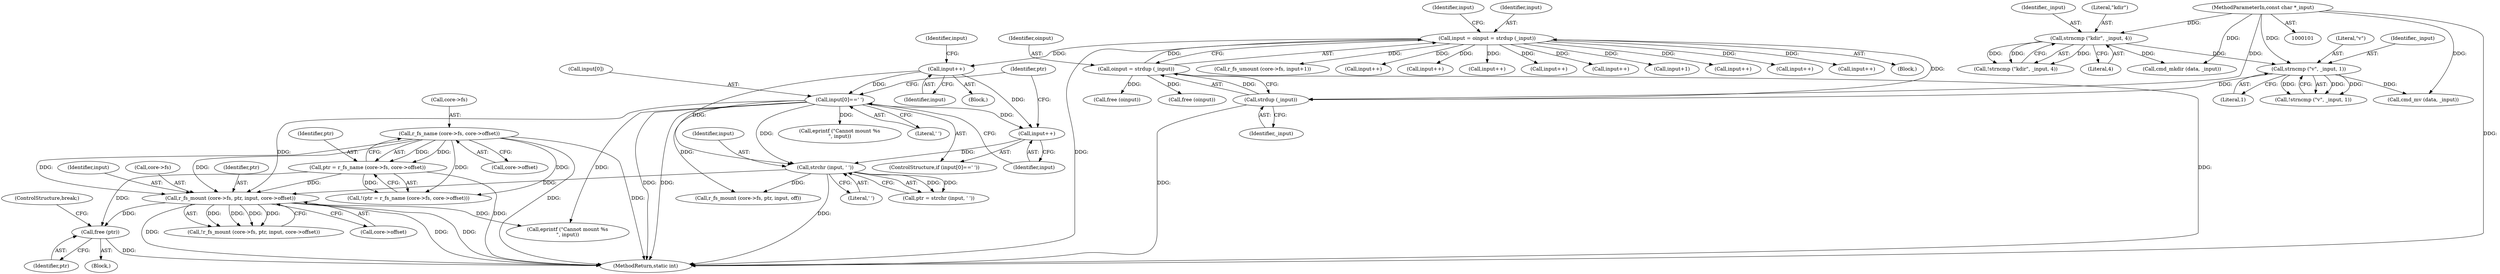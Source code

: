 digraph "0_radare2_65000a7fd9eea62359e6d6714f17b94a99a82edd@API" {
"1000245" [label="(Call,free (ptr))"];
"1000233" [label="(Call,r_fs_mount (core->fs, ptr, input, core->offset))"];
"1000221" [label="(Call,r_fs_name (core->fs, core->offset))"];
"1000219" [label="(Call,ptr = r_fs_name (core->fs, core->offset))"];
"1000170" [label="(Call,strchr (input, ' '))"];
"1000158" [label="(Call,input++)"];
"1000147" [label="(Call,input = oinput = strdup (_input))"];
"1000149" [label="(Call,oinput = strdup (_input))"];
"1000151" [label="(Call,strdup (_input))"];
"1000138" [label="(Call,strncmp (\"v\", _input, 1))"];
"1000127" [label="(Call,strncmp (\"kdir\", _input, 4))"];
"1000103" [label="(MethodParameterIn,const char *_input)"];
"1000166" [label="(Call,input++)"];
"1000161" [label="(Call,input[0]==' ')"];
"1000249" [label="(Call,r_fs_umount (core->fs, input+1))"];
"1000130" [label="(Literal,4)"];
"1000580" [label="(Call,input++)"];
"1000247" [label="(ControlStructure,break;)"];
"1000220" [label="(Identifier,ptr)"];
"1000539" [label="(Call,input++)"];
"1000219" [label="(Call,ptr = r_fs_name (core->fs, core->offset))"];
"1000454" [label="(Call,input++)"];
"1000138" [label="(Call,strncmp (\"v\", _input, 1))"];
"1000170" [label="(Call,strchr (input, ' '))"];
"1000672" [label="(MethodReturn,static int)"];
"1000163" [label="(Identifier,input)"];
"1000221" [label="(Call,r_fs_name (core->fs, core->offset))"];
"1000151" [label="(Call,strdup (_input))"];
"1000237" [label="(Identifier,ptr)"];
"1000242" [label="(Call,eprintf (\"Cannot mount %s\n\", input))"];
"1000232" [label="(Call,!r_fs_mount (core->fs, ptr, input, core->offset))"];
"1000303" [label="(Call,input++)"];
"1000340" [label="(Call,input++)"];
"1000167" [label="(Identifier,input)"];
"1000144" [label="(Call,cmd_mv (data, _input))"];
"1000166" [label="(Call,input++)"];
"1000225" [label="(Call,core->offset)"];
"1000127" [label="(Call,strncmp (\"kdir\", _input, 4))"];
"1000212" [label="(Call,eprintf (\"Cannot mount %s\n\", input))"];
"1000205" [label="(Call,r_fs_mount (core->fs, ptr, input, off))"];
"1000253" [label="(Call,input+1)"];
"1000133" [label="(Call,cmd_mkdir (data, _input))"];
"1000141" [label="(Literal,1)"];
"1000668" [label="(Call,free (oinput))"];
"1000407" [label="(Call,input++)"];
"1000528" [label="(Call,input++)"];
"1000639" [label="(Call,input++)"];
"1000129" [label="(Identifier,_input)"];
"1000147" [label="(Call,input = oinput = strdup (_input))"];
"1000137" [label="(Call,!strncmp (\"v\", _input, 1))"];
"1000168" [label="(Call,ptr = strchr (input, ' '))"];
"1000156" [label="(Block,)"];
"1000150" [label="(Identifier,oinput)"];
"1000152" [label="(Identifier,_input)"];
"1000635" [label="(Call,free (oinput))"];
"1000216" [label="(Block,)"];
"1000159" [label="(Identifier,input)"];
"1000128" [label="(Literal,\"kdir\")"];
"1000246" [label="(Identifier,ptr)"];
"1000149" [label="(Call,oinput = strdup (_input))"];
"1000238" [label="(Identifier,input)"];
"1000165" [label="(Literal,' ')"];
"1000222" [label="(Call,core->fs)"];
"1000239" [label="(Call,core->offset)"];
"1000161" [label="(Call,input[0]==' ')"];
"1000172" [label="(Literal,' ')"];
"1000158" [label="(Call,input++)"];
"1000218" [label="(Call,!(ptr = r_fs_name (core->fs, core->offset)))"];
"1000245" [label="(Call,free (ptr))"];
"1000233" [label="(Call,r_fs_mount (core->fs, ptr, input, core->offset))"];
"1000234" [label="(Call,core->fs)"];
"1000148" [label="(Identifier,input)"];
"1000171" [label="(Identifier,input)"];
"1000155" [label="(Identifier,input)"];
"1000103" [label="(MethodParameterIn,const char *_input)"];
"1000139" [label="(Literal,\"v\")"];
"1000160" [label="(ControlStructure,if (input[0]==' '))"];
"1000169" [label="(Identifier,ptr)"];
"1000162" [label="(Call,input[0])"];
"1000126" [label="(Call,!strncmp (\"kdir\", _input, 4))"];
"1000104" [label="(Block,)"];
"1000140" [label="(Identifier,_input)"];
"1000245" -> "1000216"  [label="AST: "];
"1000245" -> "1000246"  [label="CFG: "];
"1000246" -> "1000245"  [label="AST: "];
"1000247" -> "1000245"  [label="CFG: "];
"1000245" -> "1000672"  [label="DDG: "];
"1000233" -> "1000245"  [label="DDG: "];
"1000219" -> "1000245"  [label="DDG: "];
"1000233" -> "1000232"  [label="AST: "];
"1000233" -> "1000239"  [label="CFG: "];
"1000234" -> "1000233"  [label="AST: "];
"1000237" -> "1000233"  [label="AST: "];
"1000238" -> "1000233"  [label="AST: "];
"1000239" -> "1000233"  [label="AST: "];
"1000232" -> "1000233"  [label="CFG: "];
"1000233" -> "1000672"  [label="DDG: "];
"1000233" -> "1000672"  [label="DDG: "];
"1000233" -> "1000672"  [label="DDG: "];
"1000233" -> "1000232"  [label="DDG: "];
"1000233" -> "1000232"  [label="DDG: "];
"1000233" -> "1000232"  [label="DDG: "];
"1000233" -> "1000232"  [label="DDG: "];
"1000221" -> "1000233"  [label="DDG: "];
"1000221" -> "1000233"  [label="DDG: "];
"1000219" -> "1000233"  [label="DDG: "];
"1000170" -> "1000233"  [label="DDG: "];
"1000161" -> "1000233"  [label="DDG: "];
"1000233" -> "1000242"  [label="DDG: "];
"1000221" -> "1000219"  [label="AST: "];
"1000221" -> "1000225"  [label="CFG: "];
"1000222" -> "1000221"  [label="AST: "];
"1000225" -> "1000221"  [label="AST: "];
"1000219" -> "1000221"  [label="CFG: "];
"1000221" -> "1000672"  [label="DDG: "];
"1000221" -> "1000672"  [label="DDG: "];
"1000221" -> "1000218"  [label="DDG: "];
"1000221" -> "1000218"  [label="DDG: "];
"1000221" -> "1000219"  [label="DDG: "];
"1000221" -> "1000219"  [label="DDG: "];
"1000219" -> "1000218"  [label="AST: "];
"1000220" -> "1000219"  [label="AST: "];
"1000218" -> "1000219"  [label="CFG: "];
"1000219" -> "1000672"  [label="DDG: "];
"1000219" -> "1000218"  [label="DDG: "];
"1000170" -> "1000168"  [label="AST: "];
"1000170" -> "1000172"  [label="CFG: "];
"1000171" -> "1000170"  [label="AST: "];
"1000172" -> "1000170"  [label="AST: "];
"1000168" -> "1000170"  [label="CFG: "];
"1000170" -> "1000672"  [label="DDG: "];
"1000170" -> "1000168"  [label="DDG: "];
"1000170" -> "1000168"  [label="DDG: "];
"1000158" -> "1000170"  [label="DDG: "];
"1000166" -> "1000170"  [label="DDG: "];
"1000161" -> "1000170"  [label="DDG: "];
"1000170" -> "1000205"  [label="DDG: "];
"1000158" -> "1000156"  [label="AST: "];
"1000158" -> "1000159"  [label="CFG: "];
"1000159" -> "1000158"  [label="AST: "];
"1000163" -> "1000158"  [label="CFG: "];
"1000147" -> "1000158"  [label="DDG: "];
"1000158" -> "1000161"  [label="DDG: "];
"1000158" -> "1000166"  [label="DDG: "];
"1000147" -> "1000104"  [label="AST: "];
"1000147" -> "1000149"  [label="CFG: "];
"1000148" -> "1000147"  [label="AST: "];
"1000149" -> "1000147"  [label="AST: "];
"1000155" -> "1000147"  [label="CFG: "];
"1000147" -> "1000672"  [label="DDG: "];
"1000149" -> "1000147"  [label="DDG: "];
"1000151" -> "1000147"  [label="DDG: "];
"1000147" -> "1000249"  [label="DDG: "];
"1000147" -> "1000253"  [label="DDG: "];
"1000147" -> "1000303"  [label="DDG: "];
"1000147" -> "1000340"  [label="DDG: "];
"1000147" -> "1000407"  [label="DDG: "];
"1000147" -> "1000454"  [label="DDG: "];
"1000147" -> "1000528"  [label="DDG: "];
"1000147" -> "1000539"  [label="DDG: "];
"1000147" -> "1000580"  [label="DDG: "];
"1000147" -> "1000639"  [label="DDG: "];
"1000149" -> "1000151"  [label="CFG: "];
"1000150" -> "1000149"  [label="AST: "];
"1000151" -> "1000149"  [label="AST: "];
"1000149" -> "1000672"  [label="DDG: "];
"1000151" -> "1000149"  [label="DDG: "];
"1000149" -> "1000635"  [label="DDG: "];
"1000149" -> "1000668"  [label="DDG: "];
"1000151" -> "1000152"  [label="CFG: "];
"1000152" -> "1000151"  [label="AST: "];
"1000151" -> "1000672"  [label="DDG: "];
"1000138" -> "1000151"  [label="DDG: "];
"1000103" -> "1000151"  [label="DDG: "];
"1000138" -> "1000137"  [label="AST: "];
"1000138" -> "1000141"  [label="CFG: "];
"1000139" -> "1000138"  [label="AST: "];
"1000140" -> "1000138"  [label="AST: "];
"1000141" -> "1000138"  [label="AST: "];
"1000137" -> "1000138"  [label="CFG: "];
"1000138" -> "1000137"  [label="DDG: "];
"1000138" -> "1000137"  [label="DDG: "];
"1000138" -> "1000137"  [label="DDG: "];
"1000127" -> "1000138"  [label="DDG: "];
"1000103" -> "1000138"  [label="DDG: "];
"1000138" -> "1000144"  [label="DDG: "];
"1000127" -> "1000126"  [label="AST: "];
"1000127" -> "1000130"  [label="CFG: "];
"1000128" -> "1000127"  [label="AST: "];
"1000129" -> "1000127"  [label="AST: "];
"1000130" -> "1000127"  [label="AST: "];
"1000126" -> "1000127"  [label="CFG: "];
"1000127" -> "1000126"  [label="DDG: "];
"1000127" -> "1000126"  [label="DDG: "];
"1000127" -> "1000126"  [label="DDG: "];
"1000103" -> "1000127"  [label="DDG: "];
"1000127" -> "1000133"  [label="DDG: "];
"1000103" -> "1000101"  [label="AST: "];
"1000103" -> "1000672"  [label="DDG: "];
"1000103" -> "1000133"  [label="DDG: "];
"1000103" -> "1000144"  [label="DDG: "];
"1000166" -> "1000160"  [label="AST: "];
"1000166" -> "1000167"  [label="CFG: "];
"1000167" -> "1000166"  [label="AST: "];
"1000169" -> "1000166"  [label="CFG: "];
"1000161" -> "1000166"  [label="DDG: "];
"1000161" -> "1000160"  [label="AST: "];
"1000161" -> "1000165"  [label="CFG: "];
"1000162" -> "1000161"  [label="AST: "];
"1000165" -> "1000161"  [label="AST: "];
"1000167" -> "1000161"  [label="CFG: "];
"1000169" -> "1000161"  [label="CFG: "];
"1000161" -> "1000672"  [label="DDG: "];
"1000161" -> "1000672"  [label="DDG: "];
"1000161" -> "1000205"  [label="DDG: "];
"1000161" -> "1000212"  [label="DDG: "];
"1000161" -> "1000242"  [label="DDG: "];
}
